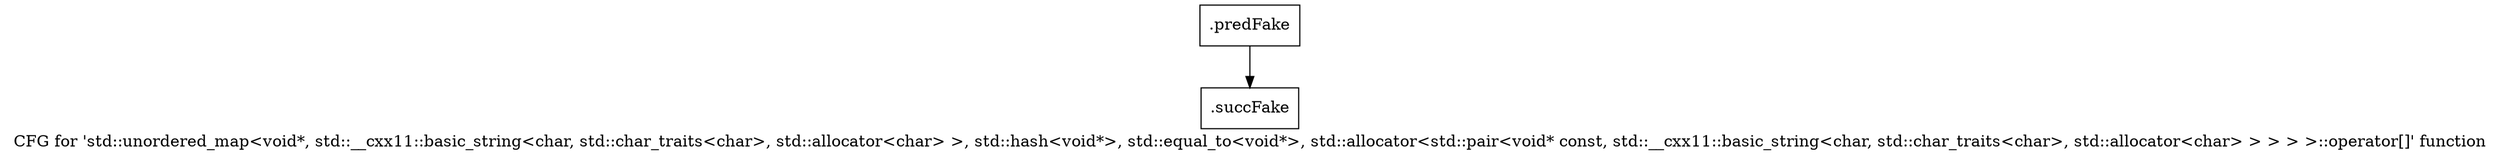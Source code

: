 digraph "CFG for 'std::unordered_map\<void*, std::__cxx11::basic_string\<char, std::char_traits\<char\>, std::allocator\<char\> \>, std::hash\<void*\>, std::equal_to\<void*\>, std::allocator\<std::pair\<void* const, std::__cxx11::basic_string\<char, std::char_traits\<char\>, std::allocator\<char\> \> \> \> \>::operator[]' function" {
	label="CFG for 'std::unordered_map\<void*, std::__cxx11::basic_string\<char, std::char_traits\<char\>, std::allocator\<char\> \>, std::hash\<void*\>, std::equal_to\<void*\>, std::allocator\<std::pair\<void* const, std::__cxx11::basic_string\<char, std::char_traits\<char\>, std::allocator\<char\> \> \> \> \>::operator[]' function";

	Node0x460af00 [shape=record,filename="",linenumber="",label="{.predFake}"];
	Node0x460af00 -> Node0x47be190[ callList="" memoryops="" filename="/media/miguel/NewVolume/Linux/Xilinx/Vitis_HLS/2020.2/tps/lnx64/gcc-6.2.0/lib/gcc/x86_64-pc-linux-gnu/6.2.0/../../../../include/c++/6.2.0/bits/unordered_map.h" execusionnum="2"];
	Node0x47be190 [shape=record,filename="/media/miguel/NewVolume/Linux/Xilinx/Vitis_HLS/2020.2/tps/lnx64/gcc-6.2.0/lib/gcc/x86_64-pc-linux-gnu/6.2.0/../../../../include/c++/6.2.0/bits/unordered_map.h",linenumber="908",label="{.succFake}"];
}
